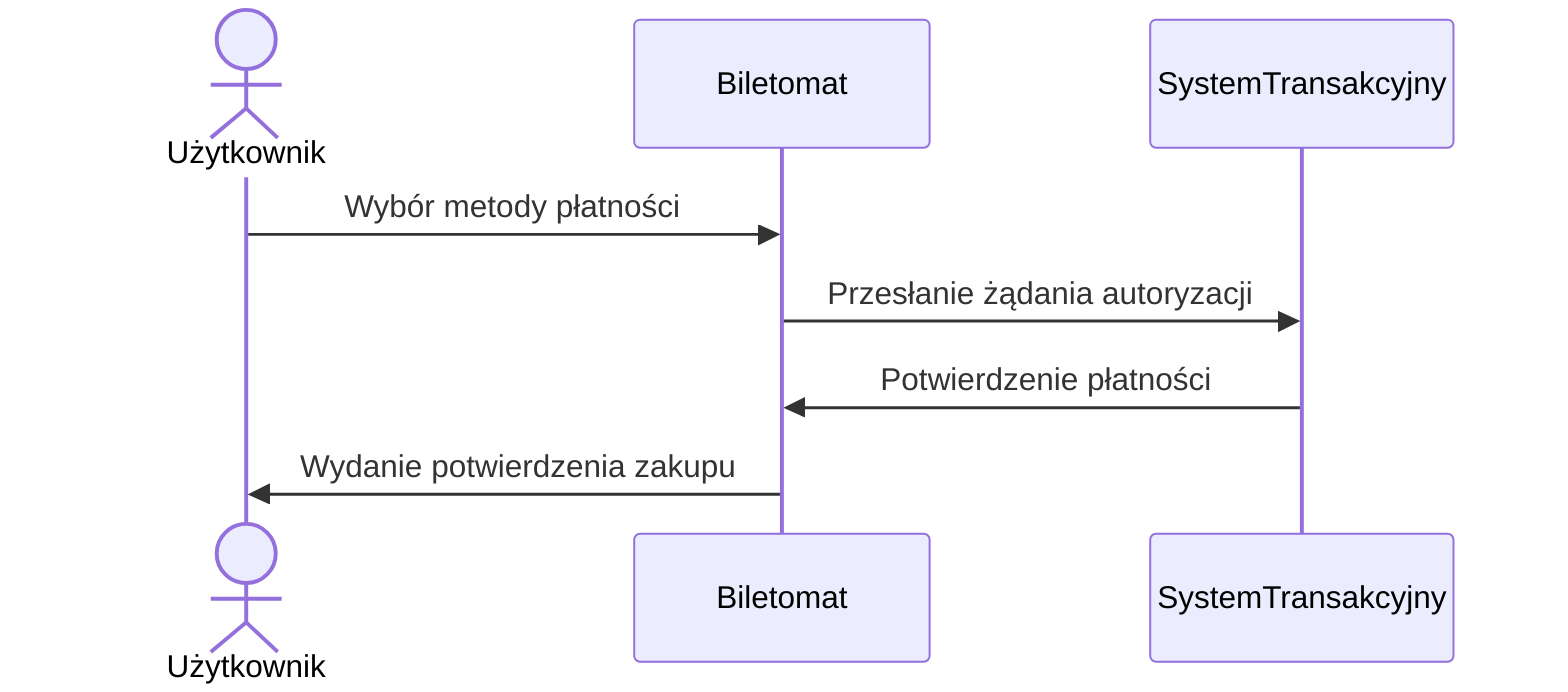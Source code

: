 sequenceDiagram
    actor Użytkownik
    participant Biletomat
    participant SystemTransakcyjny

    Użytkownik->>Biletomat: Wybór metody płatności
    Biletomat->>SystemTransakcyjny: Przesłanie żądania autoryzacji
    SystemTransakcyjny->>Biletomat: Potwierdzenie płatności
    Biletomat->>Użytkownik: Wydanie potwierdzenia zakupu